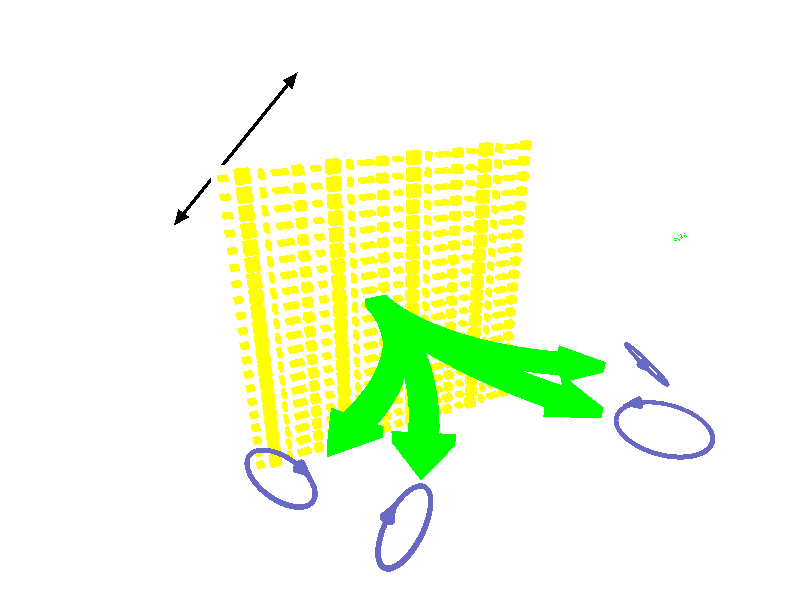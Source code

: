 #include "colors.inc"
#include "shapes.inc"
#include "textures.inc"

#declare height_array = array[5] {1.0, 3.0, 2.0, 1.0, 2.0};
#declare width_array = array[5] {2.0, 3.0, 1.0, 3.5, 2.3};
#declare separation = 4.0;
#declare thick = 2;

#declare num_rows = 20;
#declare num_columns = 4;
#declare column_width = 5*separation;
          



#declare laser_filter = 0.0; // defines transparency of laser diffraction orders
#declare move_forward  = 0; // how far arrows and polarization ellipses are translated in z
#declare ellipse_displacement = 1.35; // dictates how far pol ellipses lie from arrow tips
#declare sphere_rad = 0.4; // dictates how thick the pol ellipses are
#declare ellipse_rad = 8; // base size of pol ellipse
#declare arrow_height = 0.45*ellipse_rad; // height of arrows in pol ellipses
#declare arrow_rad = 0.15*ellipse_rad; // radius of base of arrows in pol ellipses
#declare col = NavyBlue; // color of pol ellipses
#declare fin = finish { diffuse 0.25 phong 0.1 }; // finish on polarization ellipses
#declare tex = texture { pigment{ NavyBlue }
                         finish { fin }
                         }; 

background { White }
#declare row = 0;
#while (row < num_rows)
    #declare column = 0;
    #while (column < num_columns)
        #declare Index1 = 0;
        #while(Index1<5)
          
          
            box {
                <separation*(Index1)-width_array[Index1]/2 + column*column_width, -height_array[Index1]/2+separation*row, thick>, <separation*(Index1)+width_array[Index1]/2 + column*column_width, height_array[Index1]/2+separation*row, 0>
                finish {
                    ambient 0.1
                    diffuse 0.6
                    }
                pigment { Yellow filter 0.5 }
                //texture { PinkAlabaster }
              no_shadow}
            #declare Index1 = Index1+1;
        #end
    #declare column = column + 1;
    #end
#declare row = row + 1;
#end

#declare substrate_thickness = 2;
#declare total_width = num_columns * column_width;
#declare total_height = num_rows * separation;

// Define parameters sizing the arrows on the diffraction orders
#declare arrow_length = 9;
#declare arrow_width = 11;
#declare height = 0.03 * total_height;

box{
    <-separation/2, -separation/2, thick>, <total_width-separation/2, total_height-separation/2, thick+substrate_thickness>
    //pigment { Gray filter 0.9 }
    texture { Glass }
    finish {
                    ambient 0.1
                    diffuse 2
                    }
    }
    
// make a polarizer behind the metasurface

#declare pol_rad = total_width/1.5;
#declare pol_thick = 10;
#declare pol_position = 200;

cylinder{<total_width/2, total_height/2, pol_position>, <total_width/2, total_height/2, pol_position+pol_thick>, pol_rad
    texture{ Glass }
    no_shadow}
    
#declare pol_arrow_length = 10;
#declare pol_arrow_width = 7;
#declare pol_arrow_height = 0.1;
#merge{

    prism { linear_spline
                 -0.01, 1.01*pol_arrow_height, 3,
                    <0, -pol_arrow_width/2>, <-pol_arrow_width/2, pol_arrow_length/2>, <pol_arrow_width/2, pol_arrow_length/2>
                    rotate 90*x
                    translate <0, pol_rad - pol_arrow_length/2, pol_position>
                    rotate -45*z
                    translate <total_width/2, total_height/2, 0>
                   
                    }
    prism { linear_spline
                 -0.01, 1.01*pol_arrow_height, 3,
                    <0, -pol_arrow_width/2>, <-pol_arrow_width/2, pol_arrow_length/2>, <pol_arrow_width/2, pol_arrow_length/2>
                    rotate -90*x
                    translate <0, -pol_rad + pol_arrow_length/2, pol_position>
                    rotate -45*z
                    translate <total_width/2, total_height/2, 0>
                    
                    }
    #declare box_width = 0.25*pol_arrow_width;
    #declare box_length = 2*pol_rad - 2*pol_arrow_length;
    box {<-box_length/2, -box_width/2, -0.01>, <box_length/2, box_width/2, 1.01*pol_arrow_height>
         rotate 45*z
         translate total_width/2*x + total_height/2*y + pol_position*z
                    }
    pigment { Black }
    no_shadow
    
}
    
    
/*    
cylinder{<total_width/2, total_height/2, thick  + substrate_thickness>, <total_width/2, total_height/2, thick+ substrate_thickness + 5000>, 0.35*total_height/2
    pigment{ Green filter 0} 

}*/


#declare outer_rad = 1.35*total_width;
#declare inner_rad = 0.95 * outer_rad;
#declare ang = 30;



#merge{    
    #merge{    
        #difference {
            cylinder { <0,0,0>, <0, height, 0>, outer_rad  } 
            cylinder { <0,-0.01,0>, <0, 1.01*height, 0>, inner_rad }
            box { <0, -0.01, 0>, <1.001*outer_rad, 1.01*height, 1.001*outer_rad> }
            box { <0, -0.01, 0>, <-1.001*outer_rad, 1.01* height, 1.001*outer_rad> }
            box { <0, -0.01, 0>, <-1.001*outer_rad, 1.01* height, -1.001*outer_rad> }
            prism { linear_spline
             -0.01, 1.01*height, 3,
                <0, 0>, <outer_rad/tand(ang), -1.001*outer_rad>, <0, -1.001*outer_rad> }
           
            
             }
        prism { linear_spline
             -0.01, 1.01*height, 3,
                <(inner_rad+outer_rad)/2-arrow_width/2, 0>, <(inner_rad+outer_rad)/2+arrow_width/2, 0>, <(inner_rad+outer_rad)/2, -arrow_length>
                rotate ang*y
                }
        
        #declare time = 0;
        #declare aspect_ratio1 = 0.35;
        #declare alpha1 = 85;                     
        
        
    
        #merge {
            #while(time < 1)
                #declare xcoord = ellipse_rad * cos(2*pi*time);
                #declare ycoord = ellipse_rad * aspect_ratio1 * sin(2*pi*time);
                sphere {
                    <xcoord, ycoord, 0>, sphere_rad
                    
                    }
                #declare time = time + 0.001;    
            
            
            #end
            
            cone {
                <0, ellipse_rad*aspect_ratio1, 0>, arrow_rad, <arrow_height, ellipse_rad*aspect_ratio1, 0>, 0
                } 
        
            rotate alpha1*z
            rotate 90*x
            translate <(inner_rad+outer_rad)/2, height/2, 0>
            rotate ellipse_displacement*ang*y
            texture{tex}
            
        
        
        }
        
        translate <0.9*total_width/2 - outer_rad, total_height/2, move_forward>
        pigment { Green filter laser_filter }
        no_shadow
           
}         
       
#merge {    
    #merge{    
        #difference {
            cylinder { <0,0,0>, <0, height, 0>, outer_rad } 
            cylinder { <0,-0.01,0>, <0, 1.01*height, 0>, inner_rad }
            box { <0, -0.01, 0>, <1.001*outer_rad, 1.01*height, 1.001*outer_rad>}
            box { <0, -0.01, 0>, <-1.001*outer_rad, 1.01* height, 1.001*outer_rad> }
            box { <0, -0.01, 0>, <-1.001*outer_rad, 1.01* height, -1.001*outer_rad> }
            prism { linear_spline
             -0.01, 1.01*height, 3,
                <0, 0>, <outer_rad/tand(ang), -1.001*outer_rad>, <0, -1.001*outer_rad> }
           
            
             }
        prism { linear_spline
             -0.01, 1.01*height, 3,
                <(inner_rad+outer_rad)/2-arrow_width/2, 0>, <(inner_rad+outer_rad)/2+arrow_width/2, 0>, <(inner_rad+outer_rad)/2, -arrow_length>
                rotate ang*y
                }
        translate <-(outer_rad+inner_rad)/2, -height/2, 0>
        rotate 180*z
        translate <(outer_rad+inner_rad)/2, height/2, 0>
         
           }
    #declare time = 0;
    #declare aspect_ratio2 = 0.95;
    #declare alpha2 = 55;                        
            
   #merge {
        #while(time < 1)
            #declare xcoord = ellipse_rad * cos(2*pi*time);
            #declare ycoord = ellipse_rad * aspect_ratio2 * sin(2*pi*time);
            sphere {
                <xcoord, ycoord, 0>, sphere_rad
                
               }
            #declare time = time + 0.001;    
        
        
        #end
        
        cone {
            <0, ellipse_rad*aspect_ratio2, 0>, arrow_rad, <arrow_height, ellipse_rad*aspect_ratio2, 0>, 0
             } 
    
        rotate alpha2*z
        rotate 90*x
        translate <(inner_rad+outer_rad)/2, height/2, 0>
        rotate ellipse_displacement*ang*y
        translate <-(outer_rad+inner_rad)/2, -height/2, 0>
        rotate 180*z
        translate <(outer_rad+inner_rad)/2, height/2, 0>
       texture{tex}
    
    
    }
    
        translate <0.9*total_width/2 - outer_rad, total_height/2, move_forward>
        pigment { Green filter laser_filter }
        no_shadow 
    
}       


                

#declare outer_rad = 0.7*total_width;
#declare inner_rad = 0.9 * outer_rad;
#declare ang = 55;

#merge{
    #merge{    
        #difference {
            cylinder { <0,0,0>, <0, height, 0>, outer_rad } 
            cylinder { <0,-0.01,0>, <0, 1.01*height, 0>, inner_rad }
            box { <-0.001, -0.01, 0>, <1.001*outer_rad, 1.01*height, 1.001*outer_rad> }
            box { <0.001, -0.01, 0>, <-1.001*outer_rad, 1.01* height, 1.001*outer_rad> }
            box { <0.001, -0.01, 0>, <-1.001*outer_rad, 1.01* height, -1.001*outer_rad> }
            prism { linear_spline
             -0.01, 1.01*height, 3,
                <0, 0>, <outer_rad/tand(ang), -1.001*outer_rad>, <0, -1.001*outer_rad> }
           
            
         }
        prism { linear_spline
             -0.01, 1.01*height, 3,
                <(inner_rad+outer_rad)/2-arrow_width/2, 0>, <(inner_rad+outer_rad)/2+arrow_width/2, 0>, <(inner_rad+outer_rad)/2, -arrow_length>
                rotate ang*y
         }
     }
        
        #declare time = 0;
        #declare aspect_ratio2 = 0.45;
        #declare alpha2 = 75*pi/180;                        
        
    
         
           
            
            
    #merge {
        #while(time < 1)
            #declare xcoord = ellipse_rad * cos(2*pi*time);
            #declare ycoord = ellipse_rad * aspect_ratio2 * sin(2*pi*time);
            sphere {
                <xcoord, ycoord, 0>, sphere_rad
                
                }
            #declare time = time + 0.001;    
        
        
        #end
        
        cone {
            <0, ellipse_rad*aspect_ratio2, 0>, arrow_rad, <arrow_height, ellipse_rad*aspect_ratio2, 0>, 0
            } 
     
        rotate alpha2*z
        rotate 90*x
        translate <(inner_rad+outer_rad)/2, height/2, 0>
        rotate ellipse_displacement*ang*y
        texture{tex}
    
    }
        
        translate <0.9*total_width/2 - outer_rad, total_height/2, move_forward>
        pigment { Green filter laser_filter }
        no_shadow   
}    
     
#merge{    
    #difference {
         cylinder { <0,0,0>, <0, height, 0>, outer_rad } 
         cylinder { <0,-0.01,0>, <0, 1.01*height, 0>, inner_rad }
         box { <-0.001, -0.01, 0>, <1.001*outer_rad, 1.01*height, 1.001*outer_rad> }
         box { <0.001, -0.01, 0>, <-1.001*outer_rad, 1.01* height, 1.001*outer_rad> }
         box { <0.001, -0.01, 0>, <-1.001*outer_rad, 1.01* height, -1.001*outer_rad> }
        prism { linear_spline
         -0.01, 1.01*height, 3,
            <0, 0>, <outer_rad/tand(ang), -1.001*outer_rad>, <0, -1.001*outer_rad> }
       
        
     }
    prism { linear_spline
         -0.01, 1.01*height, 3,
            <(inner_rad+outer_rad)/2-arrow_width/2, 0>, <(inner_rad+outer_rad)/2+arrow_width/2, 0>, <(inner_rad+outer_rad)/2, -arrow_length>
            rotate ang*y
            }
            
    #declare time = 0;
        #declare aspect_ratio2 = 0.1;
        #declare alpha2 = 25*pi/180;                        
        
         
           
            
            
    #merge {
        #while(time < 1)
            #declare xcoord = ellipse_rad * cos(2*pi*time);
            #declare ycoord = ellipse_rad * aspect_ratio2 * sin(2*pi*time);
            sphere {
                <xcoord, ycoord, 0>, sphere_rad
                
                }
            #declare time = time + 0.001;    
        
        
        #end
        
        cone {
            <0, ellipse_rad*aspect_ratio2, 0>, arrow_rad, <arrow_height, ellipse_rad*aspect_ratio2, 0>, 0
            } 
     
        rotate alpha2*z
        rotate 90*x
        translate <(inner_rad+outer_rad)/2, height/2, 0>
        rotate ellipse_displacement*ang*y
        texture{tex}
    
    
    }
    translate <-(outer_rad+inner_rad)/2, -height/2, 0>
    rotate 180*z
    translate <(outer_rad+inner_rad)/2, height/2, 0>
    translate <0.9*total_width/2 - outer_rad, total_height/2, move_forward>
    pigment { Green filter laser_filter }
     
       }             
 no_shadow}   
 
  light_source { <3*total_width/2, 1.25*total_height, -30> color White }

  
  camera {
    location <-20, total_height*1.35, -125>
    look_at  <total_width/2, total_height/2,  0.0>
  //  focal_point <-6, 1, 30>    // blue cylinder in focus
  //  focal_point < 0, 1,  0>    // green box in focus
    //focal_point < 1, 1, -6>    // pink sphere in focus
    aperture 0.4     // a nice compromise
  //  aperture 0.05    // almost everything is in focus
  //  aperture 1.5     // much blurring
  //  blur_samples 4       // fewer samples, faster to render
    ///blur_samples 20      // more samples, higher quality image
  }   
     
 